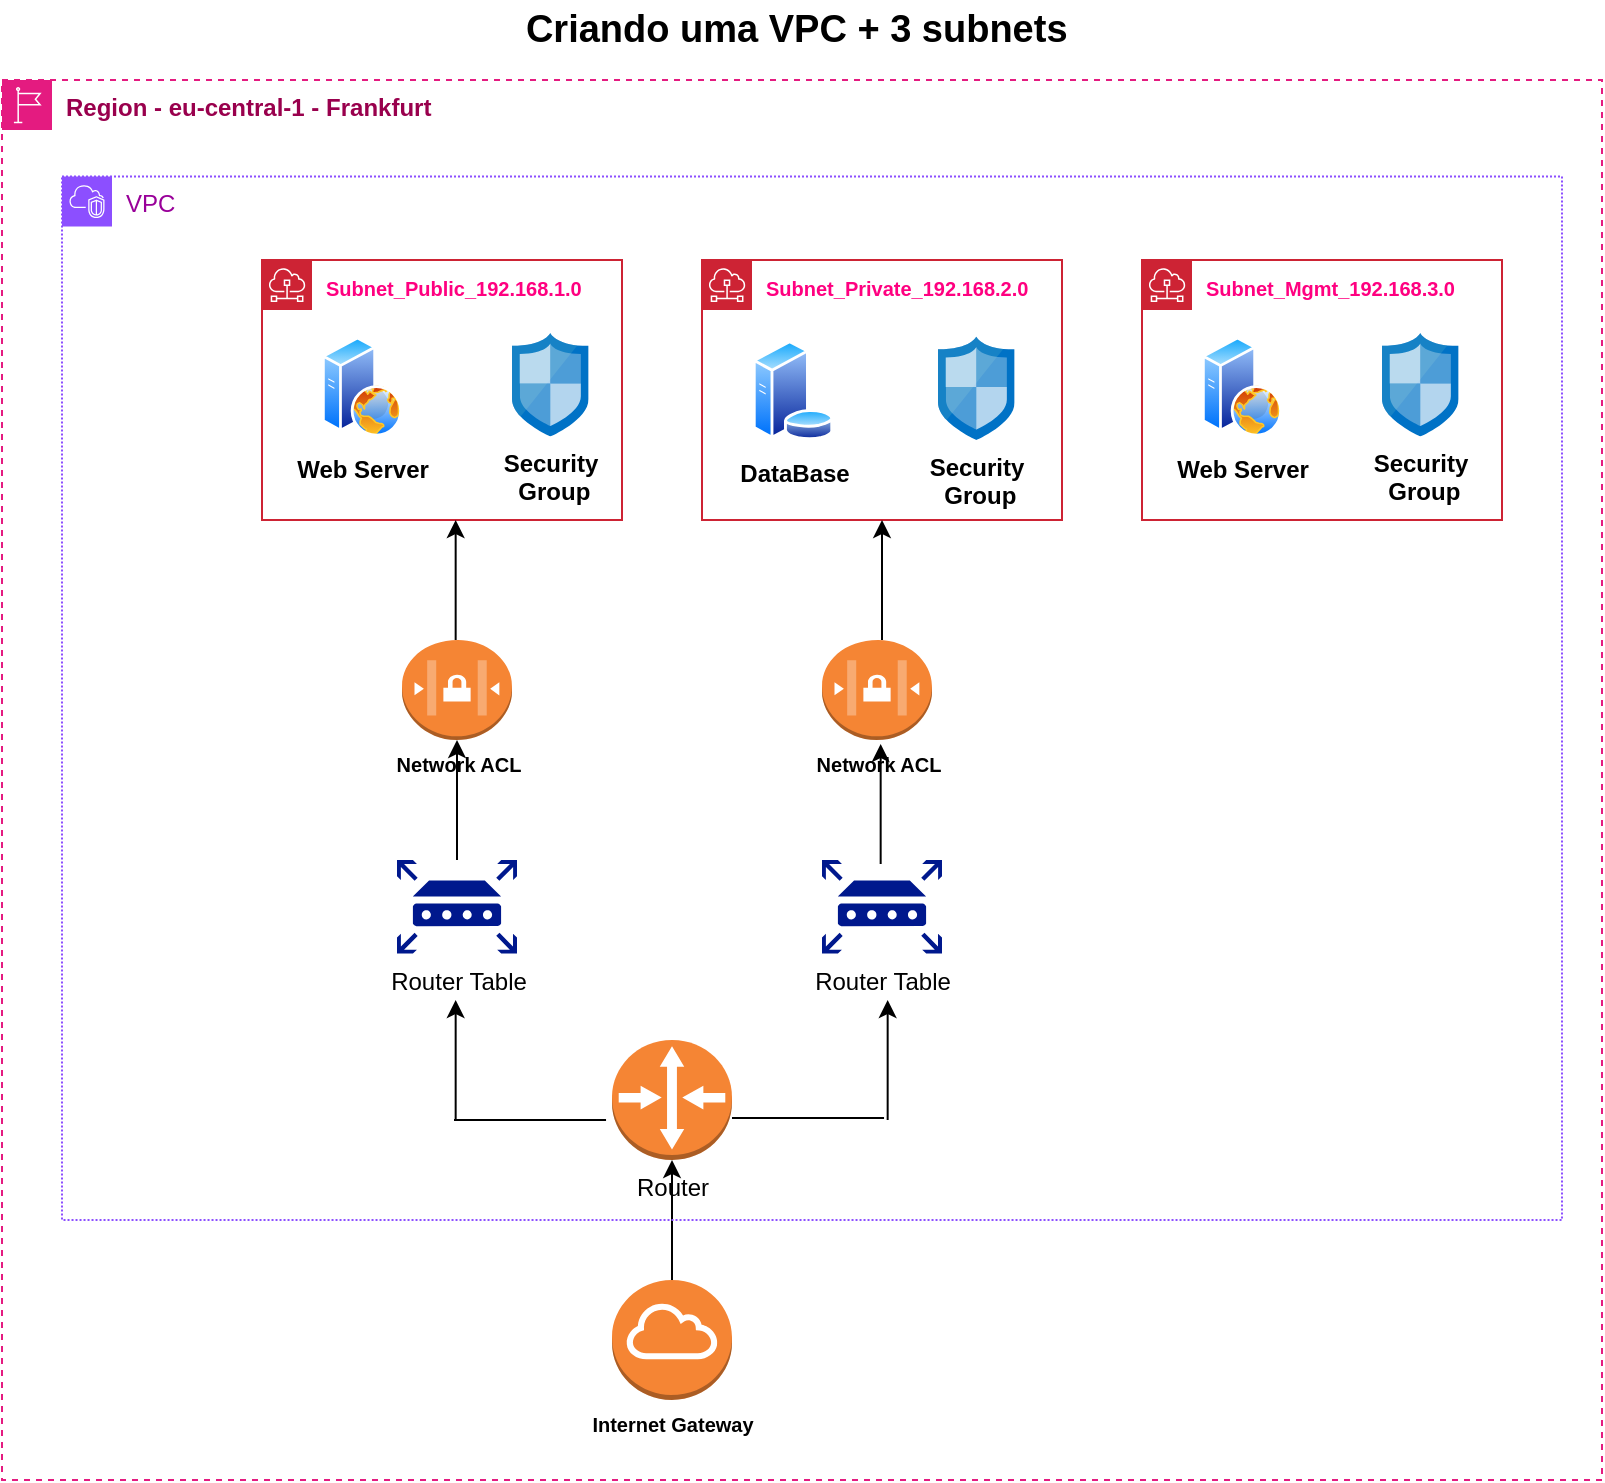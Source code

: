 <mxfile version="23.0.2" type="github">
  <diagram name="Page-1" id="SLWHONGWkRjtSyT5AdgG">
    <mxGraphModel dx="871" dy="1560" grid="1" gridSize="10" guides="1" tooltips="1" connect="1" arrows="1" fold="1" page="1" pageScale="1" pageWidth="850" pageHeight="1100" math="0" shadow="0">
      <root>
        <mxCell id="0" />
        <mxCell id="1" parent="0" />
        <mxCell id="m3_3QXX9qVRo3jiGdw5e-72" value="" style="group" parent="1" vertex="1" connectable="0">
          <mxGeometry x="30" y="30" width="800" height="700" as="geometry" />
        </mxCell>
        <mxCell id="m3_3QXX9qVRo3jiGdw5e-49" value="" style="edgeStyle=orthogonalEdgeStyle;rounded=0;orthogonalLoop=1;jettySize=auto;html=1;" parent="m3_3QXX9qVRo3jiGdw5e-72" edge="1">
          <mxGeometry relative="1" as="geometry">
            <mxPoint x="439.33" y="392" as="sourcePoint" />
            <mxPoint x="439.33" y="332" as="targetPoint" />
          </mxGeometry>
        </mxCell>
        <mxCell id="m3_3QXX9qVRo3jiGdw5e-1" value="&lt;b&gt;&lt;font color=&quot;#99004d&quot;&gt;Region - eu-central-1 - Frankfurt&lt;/font&gt;&lt;/b&gt;" style="sketch=0;outlineConnect=0;gradientColor=none;html=1;whiteSpace=wrap;fontSize=12;fontStyle=0;shape=mxgraph.aws4.group;grIcon=mxgraph.aws4.group_region;strokeColor=#e41b80;fillColor=none;verticalAlign=top;align=left;spacingLeft=30;fontColor=#879196;dashed=1;" parent="m3_3QXX9qVRo3jiGdw5e-72" vertex="1">
          <mxGeometry width="800" height="700" as="geometry" />
        </mxCell>
        <mxCell id="m3_3QXX9qVRo3jiGdw5e-3" value="&lt;font size=&quot;1&quot; style=&quot;&quot;&gt;&lt;b style=&quot;background-color: rgb(255, 255, 255);&quot;&gt;Subnet_Public_192.168.1.0&lt;/b&gt;&lt;/font&gt;" style="sketch=0;outlineConnect=0;gradientColor=none;html=1;whiteSpace=wrap;fontSize=12;fontStyle=0;shape=mxgraph.aws4.group;grIcon=mxgraph.aws4.group_subnet;strokeColor=#CD2334;fillColor=none;verticalAlign=top;align=left;spacingLeft=30;fontColor=#FF0080;dashed=0;" parent="m3_3QXX9qVRo3jiGdw5e-72" vertex="1">
          <mxGeometry x="130" y="90" width="180" height="130" as="geometry" />
        </mxCell>
        <mxCell id="m3_3QXX9qVRo3jiGdw5e-8" value="&lt;font size=&quot;1&quot; style=&quot;&quot;&gt;&lt;b style=&quot;background-color: rgb(255, 255, 255);&quot;&gt;Subnet_Private_192.168.2.0&lt;/b&gt;&lt;/font&gt;" style="sketch=0;outlineConnect=0;gradientColor=none;html=1;whiteSpace=wrap;fontSize=12;fontStyle=0;shape=mxgraph.aws4.group;grIcon=mxgraph.aws4.group_subnet;strokeColor=#CD2334;fillColor=none;verticalAlign=top;align=left;spacingLeft=30;fontColor=#FF0080;dashed=0;" parent="m3_3QXX9qVRo3jiGdw5e-72" vertex="1">
          <mxGeometry x="350" y="90" width="180" height="130" as="geometry" />
        </mxCell>
        <mxCell id="m3_3QXX9qVRo3jiGdw5e-9" value="&lt;font size=&quot;1&quot; style=&quot;&quot;&gt;&lt;b style=&quot;background-color: rgb(255, 255, 255);&quot;&gt;Subnet_Mgmt_192.168.3.0&lt;/b&gt;&lt;/font&gt;" style="sketch=0;outlineConnect=0;gradientColor=none;html=1;whiteSpace=wrap;fontSize=12;fontStyle=0;shape=mxgraph.aws4.group;grIcon=mxgraph.aws4.group_subnet;strokeColor=#CD2334;fillColor=none;verticalAlign=top;align=left;spacingLeft=30;fontColor=#FF0080;dashed=0;" parent="m3_3QXX9qVRo3jiGdw5e-72" vertex="1">
          <mxGeometry x="570" y="90" width="180" height="130" as="geometry" />
        </mxCell>
        <mxCell id="m3_3QXX9qVRo3jiGdw5e-20" value="&lt;font style=&quot;font-size: 12px;&quot;&gt;&lt;b style=&quot;font-size: 12px;&quot;&gt;Security&lt;br&gt;&amp;nbsp;Group&lt;/b&gt;&lt;/font&gt;" style="image;sketch=0;aspect=fixed;html=1;points=[];align=center;fontSize=12;image=img/lib/mscae/Network_Security_Groups_Classic.svg;" parent="m3_3QXX9qVRo3jiGdw5e-72" vertex="1">
          <mxGeometry x="255" y="126.48" width="38.3" height="51.76" as="geometry" />
        </mxCell>
        <mxCell id="m3_3QXX9qVRo3jiGdw5e-23" value="Internet Gateway" style="outlineConnect=0;dashed=0;verticalLabelPosition=bottom;verticalAlign=top;align=center;html=1;shape=mxgraph.aws3.internet_gateway;fillColor=#F58534;gradientColor=none;fontStyle=1;fontSize=10;" parent="m3_3QXX9qVRo3jiGdw5e-72" vertex="1">
          <mxGeometry x="305" y="600" width="60" height="60" as="geometry" />
        </mxCell>
        <mxCell id="m3_3QXX9qVRo3jiGdw5e-24" value="Router&lt;br&gt;&lt;br&gt;" style="outlineConnect=0;dashed=0;verticalLabelPosition=bottom;verticalAlign=top;align=center;html=1;shape=mxgraph.aws3.router;fillColor=#F58534;gradientColor=none;" parent="m3_3QXX9qVRo3jiGdw5e-72" vertex="1">
          <mxGeometry x="305" y="480" width="60" height="60" as="geometry" />
        </mxCell>
        <mxCell id="m3_3QXX9qVRo3jiGdw5e-35" style="edgeStyle=orthogonalEdgeStyle;rounded=0;orthogonalLoop=1;jettySize=auto;html=1;exitX=0.5;exitY=0;exitDx=0;exitDy=0;exitPerimeter=0;" parent="m3_3QXX9qVRo3jiGdw5e-72" source="m3_3QXX9qVRo3jiGdw5e-23" target="m3_3QXX9qVRo3jiGdw5e-24" edge="1">
          <mxGeometry relative="1" as="geometry" />
        </mxCell>
        <mxCell id="m3_3QXX9qVRo3jiGdw5e-25" value="Router Table&lt;br&gt;" style="sketch=0;aspect=fixed;pointerEvents=1;shadow=0;dashed=0;html=1;strokeColor=none;labelPosition=center;verticalLabelPosition=bottom;verticalAlign=top;align=center;fillColor=#00188D;shape=mxgraph.mscae.enterprise.router" parent="m3_3QXX9qVRo3jiGdw5e-72" vertex="1">
          <mxGeometry x="197.5" y="390" width="60" height="46.8" as="geometry" />
        </mxCell>
        <mxCell id="m3_3QXX9qVRo3jiGdw5e-28" value="Router Table&lt;br&gt;" style="sketch=0;aspect=fixed;pointerEvents=1;shadow=0;dashed=0;html=1;strokeColor=none;labelPosition=center;verticalLabelPosition=bottom;verticalAlign=top;align=center;fillColor=#00188D;shape=mxgraph.mscae.enterprise.router" parent="m3_3QXX9qVRo3jiGdw5e-72" vertex="1">
          <mxGeometry x="410" y="390" width="60" height="46.8" as="geometry" />
        </mxCell>
        <mxCell id="m3_3QXX9qVRo3jiGdw5e-29" value="Network ACL" style="outlineConnect=0;dashed=0;verticalLabelPosition=bottom;verticalAlign=top;align=center;html=1;shape=mxgraph.aws3.network_access_controllist;fillColor=#F58534;gradientColor=none;fontSize=10;fontStyle=1" parent="m3_3QXX9qVRo3jiGdw5e-72" vertex="1">
          <mxGeometry x="200" y="280" width="55" height="50" as="geometry" />
        </mxCell>
        <mxCell id="m3_3QXX9qVRo3jiGdw5e-42" value="" style="edgeStyle=orthogonalEdgeStyle;rounded=0;orthogonalLoop=1;jettySize=auto;html=1;" parent="m3_3QXX9qVRo3jiGdw5e-72" source="m3_3QXX9qVRo3jiGdw5e-25" target="m3_3QXX9qVRo3jiGdw5e-29" edge="1">
          <mxGeometry relative="1" as="geometry" />
        </mxCell>
        <mxCell id="m3_3QXX9qVRo3jiGdw5e-34" value="Network ACL" style="outlineConnect=0;dashed=0;verticalLabelPosition=bottom;verticalAlign=top;align=center;html=1;shape=mxgraph.aws3.network_access_controllist;fillColor=#F58534;gradientColor=none;fontSize=10;fontStyle=1" parent="m3_3QXX9qVRo3jiGdw5e-72" vertex="1">
          <mxGeometry x="410" y="280" width="55" height="50" as="geometry" />
        </mxCell>
        <mxCell id="m3_3QXX9qVRo3jiGdw5e-50" value="" style="edgeStyle=orthogonalEdgeStyle;rounded=0;orthogonalLoop=1;jettySize=auto;html=1;" parent="m3_3QXX9qVRo3jiGdw5e-72" edge="1">
          <mxGeometry relative="1" as="geometry">
            <mxPoint x="226.83" y="280" as="sourcePoint" />
            <mxPoint x="226.83" y="220" as="targetPoint" />
          </mxGeometry>
        </mxCell>
        <mxCell id="m3_3QXX9qVRo3jiGdw5e-51" value="" style="edgeStyle=orthogonalEdgeStyle;rounded=0;orthogonalLoop=1;jettySize=auto;html=1;" parent="m3_3QXX9qVRo3jiGdw5e-72" edge="1">
          <mxGeometry relative="1" as="geometry">
            <mxPoint x="440.0" y="280" as="sourcePoint" />
            <mxPoint x="440.0" y="220" as="targetPoint" />
          </mxGeometry>
        </mxCell>
        <mxCell id="m3_3QXX9qVRo3jiGdw5e-55" value="" style="group" parent="m3_3QXX9qVRo3jiGdw5e-72" vertex="1" connectable="0">
          <mxGeometry x="226.83" y="460" width="25.17" height="60" as="geometry" />
        </mxCell>
        <mxCell id="m3_3QXX9qVRo3jiGdw5e-52" value="" style="edgeStyle=orthogonalEdgeStyle;rounded=0;orthogonalLoop=1;jettySize=auto;html=1;" parent="m3_3QXX9qVRo3jiGdw5e-55" edge="1">
          <mxGeometry relative="1" as="geometry">
            <mxPoint y="60" as="sourcePoint" />
            <mxPoint as="targetPoint" />
          </mxGeometry>
        </mxCell>
        <mxCell id="m3_3QXX9qVRo3jiGdw5e-54" value="" style="endArrow=none;html=1;rounded=0;entryX=0.417;entryY=0.667;entryDx=0;entryDy=0;entryPerimeter=0;" parent="m3_3QXX9qVRo3jiGdw5e-55" edge="1">
          <mxGeometry width="50" height="50" relative="1" as="geometry">
            <mxPoint x="-0.83" y="60" as="sourcePoint" />
            <mxPoint x="75.19" y="60.02" as="targetPoint" />
            <Array as="points">
              <mxPoint x="25.17" y="60" />
            </Array>
          </mxGeometry>
        </mxCell>
        <mxCell id="m3_3QXX9qVRo3jiGdw5e-60" value="" style="group" parent="m3_3QXX9qVRo3jiGdw5e-72" vertex="1" connectable="0">
          <mxGeometry x="391" y="460" width="77.0" height="60" as="geometry" />
        </mxCell>
        <mxCell id="m3_3QXX9qVRo3jiGdw5e-56" value="" style="group;rotation=180;" parent="m3_3QXX9qVRo3jiGdw5e-60" vertex="1" connectable="0">
          <mxGeometry x="51.83" width="25.17" height="60" as="geometry" />
        </mxCell>
        <mxCell id="m3_3QXX9qVRo3jiGdw5e-57" value="" style="edgeStyle=orthogonalEdgeStyle;rounded=0;orthogonalLoop=1;jettySize=auto;html=1;" parent="m3_3QXX9qVRo3jiGdw5e-56" edge="1">
          <mxGeometry relative="1" as="geometry">
            <mxPoint y="60" as="sourcePoint" />
            <mxPoint as="targetPoint" />
          </mxGeometry>
        </mxCell>
        <mxCell id="m3_3QXX9qVRo3jiGdw5e-59" value="" style="endArrow=none;html=1;rounded=0;entryX=0.417;entryY=0.667;entryDx=0;entryDy=0;entryPerimeter=0;" parent="m3_3QXX9qVRo3jiGdw5e-60" edge="1">
          <mxGeometry width="50" height="50" relative="1" as="geometry">
            <mxPoint x="-26" y="59" as="sourcePoint" />
            <mxPoint x="50.02" y="59.02" as="targetPoint" />
            <Array as="points">
              <mxPoint y="59" />
            </Array>
          </mxGeometry>
        </mxCell>
        <mxCell id="m3_3QXX9qVRo3jiGdw5e-61" value="Web Server" style="image;aspect=fixed;perimeter=ellipsePerimeter;html=1;align=center;shadow=0;dashed=0;spacingTop=3;image=img/lib/active_directory/web_server.svg;fontStyle=1" parent="m3_3QXX9qVRo3jiGdw5e-72" vertex="1">
          <mxGeometry x="160" y="128.24" width="40" height="50" as="geometry" />
        </mxCell>
        <mxCell id="m3_3QXX9qVRo3jiGdw5e-64" value="Web Server" style="image;aspect=fixed;perimeter=ellipsePerimeter;html=1;align=center;shadow=0;dashed=0;spacingTop=3;image=img/lib/active_directory/web_server.svg;fontStyle=1" parent="m3_3QXX9qVRo3jiGdw5e-72" vertex="1">
          <mxGeometry x="600" y="128.24" width="40" height="50" as="geometry" />
        </mxCell>
        <mxCell id="m3_3QXX9qVRo3jiGdw5e-66" value="&lt;font style=&quot;font-size: 12px;&quot;&gt;&lt;b style=&quot;font-size: 12px;&quot;&gt;Security&lt;br&gt;&amp;nbsp;Group&lt;/b&gt;&lt;/font&gt;" style="image;sketch=0;aspect=fixed;html=1;points=[];align=center;fontSize=12;image=img/lib/mscae/Network_Security_Groups_Classic.svg;" parent="m3_3QXX9qVRo3jiGdw5e-72" vertex="1">
          <mxGeometry x="690" y="126.48" width="38.3" height="51.76" as="geometry" />
        </mxCell>
        <mxCell id="m3_3QXX9qVRo3jiGdw5e-67" value="&lt;font style=&quot;font-size: 12px;&quot;&gt;&lt;b style=&quot;font-size: 12px;&quot;&gt;Security&lt;br&gt;&amp;nbsp;Group&lt;/b&gt;&lt;/font&gt;" style="image;sketch=0;aspect=fixed;html=1;points=[];align=center;fontSize=12;image=img/lib/mscae/Network_Security_Groups_Classic.svg;" parent="m3_3QXX9qVRo3jiGdw5e-72" vertex="1">
          <mxGeometry x="468" y="128.24" width="38.3" height="51.76" as="geometry" />
        </mxCell>
        <mxCell id="m3_3QXX9qVRo3jiGdw5e-69" value="&lt;b&gt;DataBase&lt;/b&gt;" style="image;aspect=fixed;perimeter=ellipsePerimeter;html=1;align=center;shadow=0;dashed=0;spacingTop=3;image=img/lib/active_directory/database_server.svg;" parent="m3_3QXX9qVRo3jiGdw5e-72" vertex="1">
          <mxGeometry x="375" y="130" width="41" height="50" as="geometry" />
        </mxCell>
        <mxCell id="m3_3QXX9qVRo3jiGdw5e-71" value="&lt;font color=&quot;#990099&quot;&gt;VPC&lt;/font&gt;" style="points=[[0,0],[0.25,0],[0.5,0],[0.75,0],[1,0],[1,0.25],[1,0.5],[1,0.75],[1,1],[0.75,1],[0.5,1],[0.25,1],[0,1],[0,0.75],[0,0.5],[0,0.25]];outlineConnect=0;gradientColor=none;html=1;whiteSpace=wrap;fontSize=12;fontStyle=0;container=1;pointerEvents=0;collapsible=0;recursiveResize=0;shape=mxgraph.aws4.group;grIcon=mxgraph.aws4.group_vpc2;strokeColor=#8C4FFF;fillColor=none;verticalAlign=top;align=left;spacingLeft=30;fontColor=#AAB7B8;dashed=1;dashPattern=1 1;" parent="m3_3QXX9qVRo3jiGdw5e-72" vertex="1">
          <mxGeometry x="30" y="48.24" width="750" height="521.76" as="geometry" />
        </mxCell>
        <mxCell id="el3TyQa8seq4Zc_YMm_w-47" value="&lt;b&gt;&lt;font style=&quot;font-size: 19px;&quot;&gt;Criando uma VPC + 3 subnets&amp;nbsp;&lt;/font&gt;&lt;/b&gt;" style="text;strokeColor=none;align=center;fillColor=none;html=1;verticalAlign=middle;whiteSpace=wrap;rounded=0;" vertex="1" parent="1">
          <mxGeometry x="50" y="-10" width="760" height="30" as="geometry" />
        </mxCell>
      </root>
    </mxGraphModel>
  </diagram>
</mxfile>
